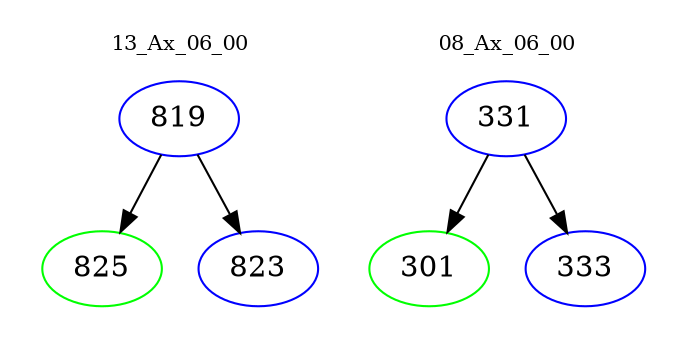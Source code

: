 digraph{
subgraph cluster_0 {
color = white
label = "13_Ax_06_00";
fontsize=10;
T0_819 [label="819", color="blue"]
T0_819 -> T0_825 [color="black"]
T0_825 [label="825", color="green"]
T0_819 -> T0_823 [color="black"]
T0_823 [label="823", color="blue"]
}
subgraph cluster_1 {
color = white
label = "08_Ax_06_00";
fontsize=10;
T1_331 [label="331", color="blue"]
T1_331 -> T1_301 [color="black"]
T1_301 [label="301", color="green"]
T1_331 -> T1_333 [color="black"]
T1_333 [label="333", color="blue"]
}
}
